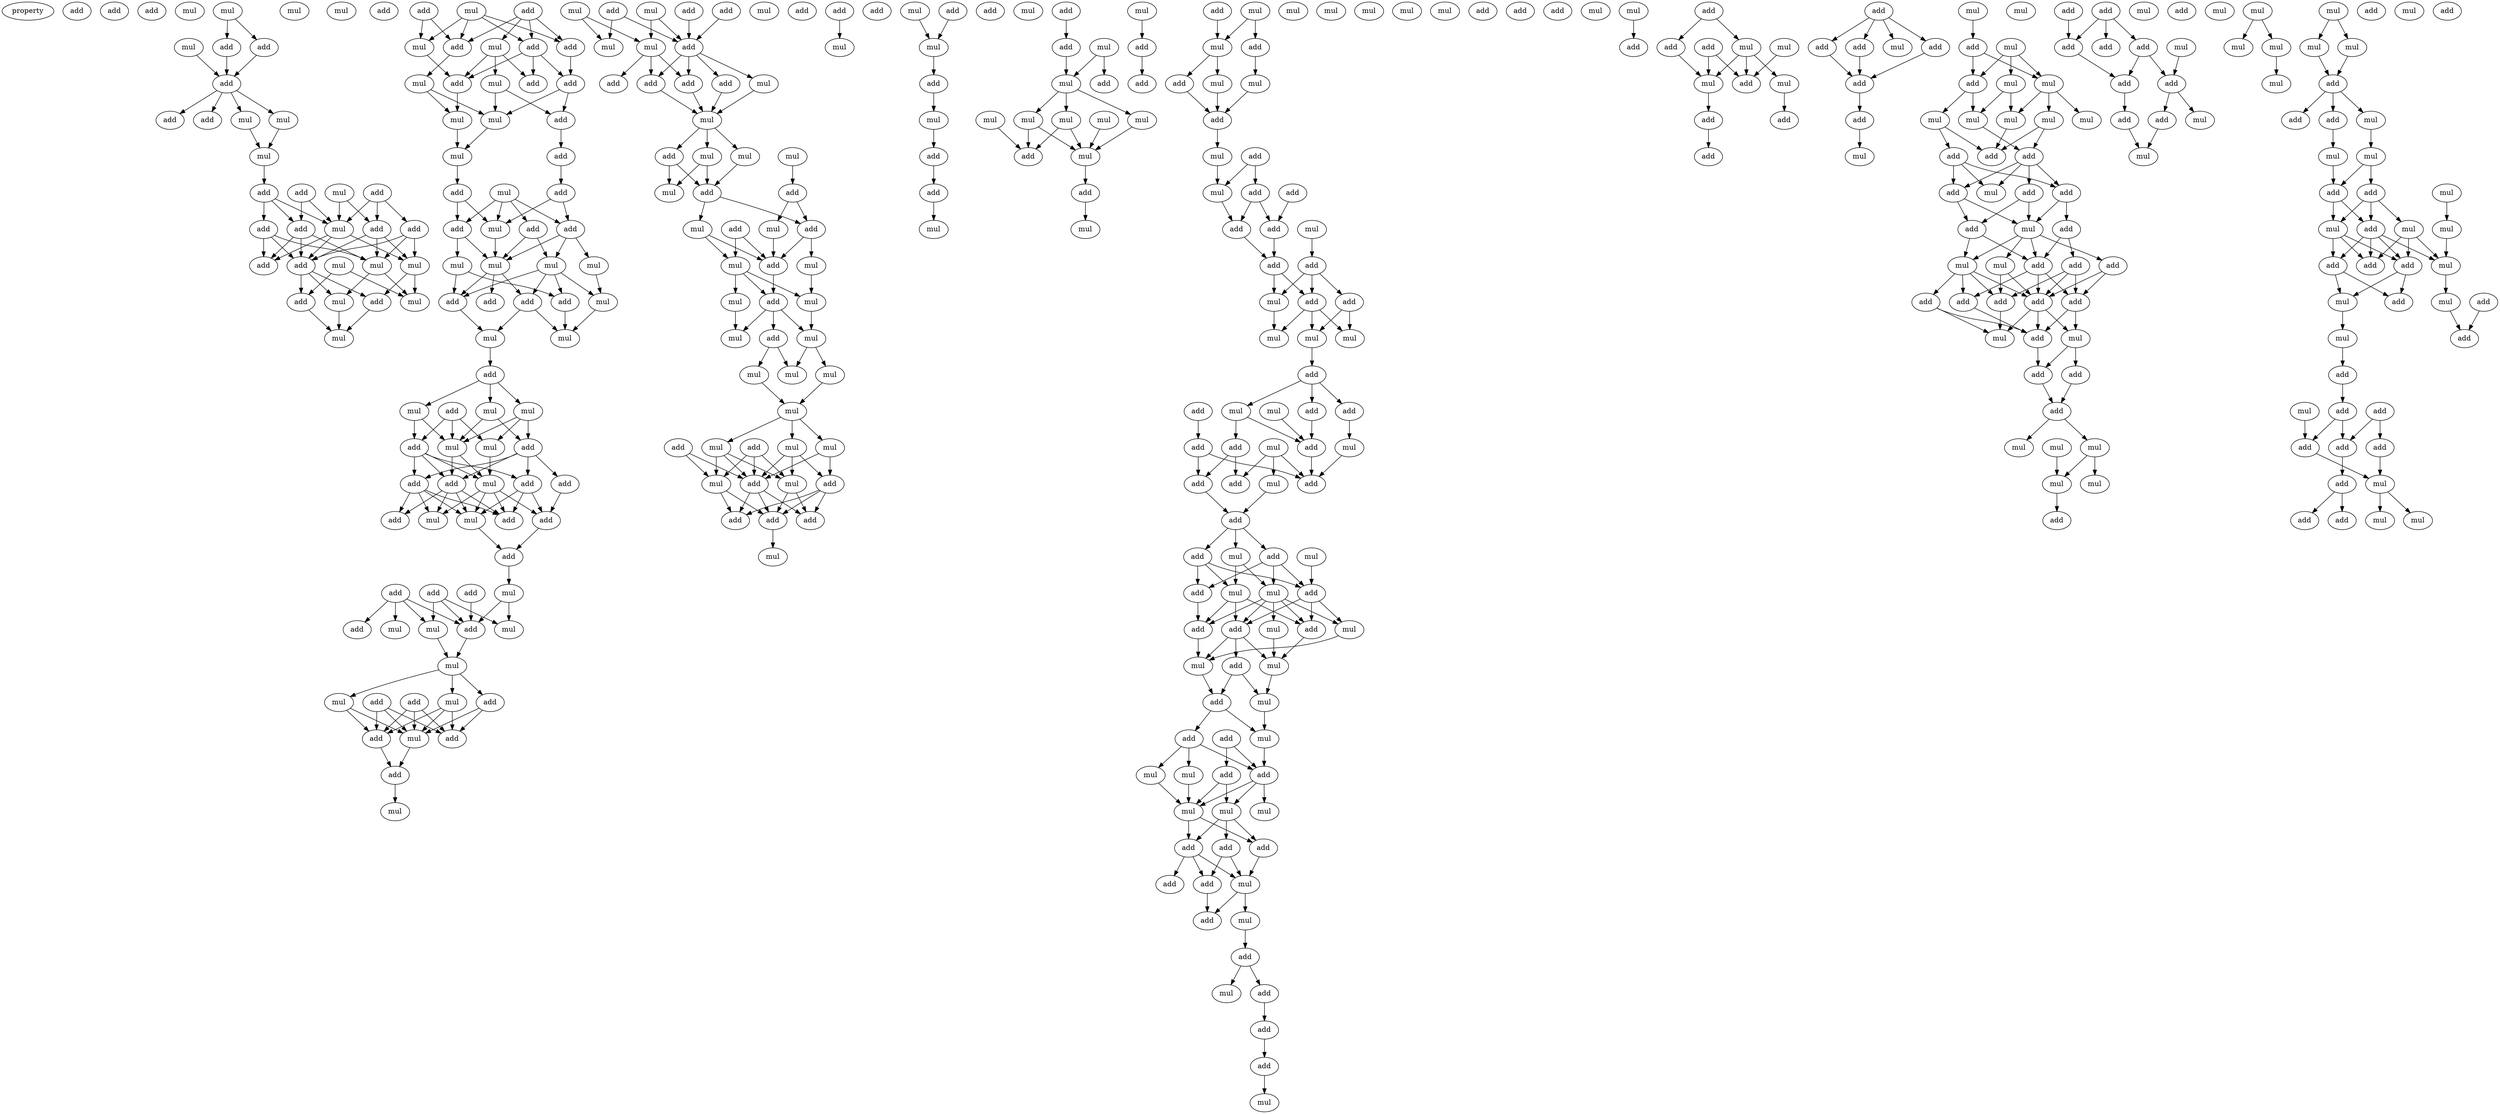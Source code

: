 digraph {
    node [fontcolor=black]
    property [mul=2,lf=1.5]
    0 [ label = add ];
    1 [ label = add ];
    2 [ label = add ];
    3 [ label = mul ];
    4 [ label = mul ];
    5 [ label = mul ];
    6 [ label = mul ];
    7 [ label = add ];
    8 [ label = mul ];
    9 [ label = add ];
    10 [ label = add ];
    11 [ label = add ];
    12 [ label = add ];
    13 [ label = add ];
    14 [ label = mul ];
    15 [ label = mul ];
    16 [ label = mul ];
    17 [ label = add ];
    18 [ label = mul ];
    19 [ label = add ];
    20 [ label = add ];
    21 [ label = add ];
    22 [ label = add ];
    23 [ label = mul ];
    24 [ label = add ];
    25 [ label = add ];
    26 [ label = mul ];
    27 [ label = mul ];
    28 [ label = mul ];
    29 [ label = add ];
    30 [ label = add ];
    31 [ label = mul ];
    32 [ label = mul ];
    33 [ label = add ];
    34 [ label = add ];
    35 [ label = mul ];
    36 [ label = add ];
    37 [ label = add ];
    38 [ label = mul ];
    39 [ label = add ];
    40 [ label = add ];
    41 [ label = mul ];
    42 [ label = mul ];
    43 [ label = add ];
    44 [ label = mul ];
    45 [ label = add ];
    46 [ label = mul ];
    47 [ label = add ];
    48 [ label = add ];
    49 [ label = add ];
    50 [ label = mul ];
    51 [ label = mul ];
    52 [ label = mul ];
    53 [ label = add ];
    54 [ label = add ];
    55 [ label = mul ];
    56 [ label = add ];
    57 [ label = mul ];
    58 [ label = add ];
    59 [ label = add ];
    60 [ label = add ];
    61 [ label = mul ];
    62 [ label = mul ];
    63 [ label = mul ];
    64 [ label = mul ];
    65 [ label = mul ];
    66 [ label = add ];
    67 [ label = add ];
    68 [ label = add ];
    69 [ label = add ];
    70 [ label = mul ];
    71 [ label = mul ];
    72 [ label = add ];
    73 [ label = add ];
    74 [ label = mul ];
    75 [ label = mul ];
    76 [ label = mul ];
    77 [ label = add ];
    78 [ label = add ];
    79 [ label = mul ];
    80 [ label = mul ];
    81 [ label = add ];
    82 [ label = add ];
    83 [ label = add ];
    84 [ label = add ];
    85 [ label = mul ];
    86 [ label = mul ];
    87 [ label = add ];
    88 [ label = add ];
    89 [ label = add ];
    90 [ label = mul ];
    91 [ label = add ];
    92 [ label = add ];
    93 [ label = mul ];
    94 [ label = add ];
    95 [ label = add ];
    96 [ label = add ];
    97 [ label = mul ];
    98 [ label = mul ];
    99 [ label = mul ];
    100 [ label = add ];
    101 [ label = mul ];
    102 [ label = add ];
    103 [ label = add ];
    104 [ label = mul ];
    105 [ label = add ];
    106 [ label = mul ];
    107 [ label = add ];
    108 [ label = add ];
    109 [ label = mul ];
    110 [ label = add ];
    111 [ label = mul ];
    112 [ label = add ];
    113 [ label = mul ];
    114 [ label = add ];
    115 [ label = mul ];
    116 [ label = add ];
    117 [ label = mul ];
    118 [ label = add ];
    119 [ label = mul ];
    120 [ label = mul ];
    121 [ label = add ];
    122 [ label = add ];
    123 [ label = add ];
    124 [ label = add ];
    125 [ label = mul ];
    126 [ label = add ];
    127 [ label = mul ];
    128 [ label = mul ];
    129 [ label = mul ];
    130 [ label = add ];
    131 [ label = add ];
    132 [ label = mul ];
    133 [ label = add ];
    134 [ label = mul ];
    135 [ label = mul ];
    136 [ label = add ];
    137 [ label = add ];
    138 [ label = mul ];
    139 [ label = mul ];
    140 [ label = add ];
    141 [ label = mul ];
    142 [ label = mul ];
    143 [ label = add ];
    144 [ label = mul ];
    145 [ label = mul ];
    146 [ label = mul ];
    147 [ label = mul ];
    148 [ label = mul ];
    149 [ label = mul ];
    150 [ label = add ];
    151 [ label = mul ];
    152 [ label = mul ];
    153 [ label = add ];
    154 [ label = add ];
    155 [ label = mul ];
    156 [ label = mul ];
    157 [ label = add ];
    158 [ label = mul ];
    159 [ label = add ];
    160 [ label = mul ];
    161 [ label = add ];
    162 [ label = add ];
    163 [ label = add ];
    164 [ label = mul ];
    165 [ label = add ];
    166 [ label = add ];
    167 [ label = mul ];
    168 [ label = add ];
    169 [ label = add ];
    170 [ label = mul ];
    171 [ label = mul ];
    172 [ label = add ];
    173 [ label = mul ];
    174 [ label = mul ];
    175 [ label = add ];
    176 [ label = add ];
    177 [ label = add ];
    178 [ label = mul ];
    179 [ label = add ];
    180 [ label = mul ];
    181 [ label = mul ];
    182 [ label = add ];
    183 [ label = mul ];
    184 [ label = mul ];
    185 [ label = mul ];
    186 [ label = mul ];
    187 [ label = mul ];
    188 [ label = add ];
    189 [ label = mul ];
    190 [ label = add ];
    191 [ label = mul ];
    192 [ label = mul ];
    193 [ label = add ];
    194 [ label = mul ];
    195 [ label = mul ];
    196 [ label = add ];
    197 [ label = add ];
    198 [ label = add ];
    199 [ label = mul ];
    200 [ label = mul ];
    201 [ label = mul ];
    202 [ label = add ];
    203 [ label = mul ];
    204 [ label = mul ];
    205 [ label = add ];
    206 [ label = add ];
    207 [ label = mul ];
    208 [ label = add ];
    209 [ label = mul ];
    210 [ label = add ];
    211 [ label = mul ];
    212 [ label = add ];
    213 [ label = add ];
    214 [ label = mul ];
    215 [ label = add ];
    216 [ label = add ];
    217 [ label = add ];
    218 [ label = mul ];
    219 [ label = add ];
    220 [ label = mul ];
    221 [ label = mul ];
    222 [ label = mul ];
    223 [ label = add ];
    224 [ label = mul ];
    225 [ label = mul ];
    226 [ label = add ];
    227 [ label = add ];
    228 [ label = add ];
    229 [ label = mul ];
    230 [ label = add ];
    231 [ label = add ];
    232 [ label = mul ];
    233 [ label = add ];
    234 [ label = add ];
    235 [ label = mul ];
    236 [ label = add ];
    237 [ label = add ];
    238 [ label = add ];
    239 [ label = add ];
    240 [ label = add ];
    241 [ label = mul ];
    242 [ label = mul ];
    243 [ label = add ];
    244 [ label = mul ];
    245 [ label = mul ];
    246 [ label = add ];
    247 [ label = mul ];
    248 [ label = add ];
    249 [ label = add ];
    250 [ label = add ];
    251 [ label = mul ];
    252 [ label = mul ];
    253 [ label = add ];
    254 [ label = mul ];
    255 [ label = add ];
    256 [ label = mul ];
    257 [ label = add ];
    258 [ label = add ];
    259 [ label = mul ];
    260 [ label = mul ];
    261 [ label = add ];
    262 [ label = add ];
    263 [ label = mul ];
    264 [ label = mul ];
    265 [ label = mul ];
    266 [ label = mul ];
    267 [ label = add ];
    268 [ label = add ];
    269 [ label = add ];
    270 [ label = add ];
    271 [ label = add ];
    272 [ label = mul ];
    273 [ label = mul ];
    274 [ label = add ];
    275 [ label = add ];
    276 [ label = mul ];
    277 [ label = add ];
    278 [ label = mul ];
    279 [ label = add ];
    280 [ label = add ];
    281 [ label = add ];
    282 [ label = add ];
    283 [ label = add ];
    284 [ label = mul ];
    285 [ label = mul ];
    286 [ label = mul ];
    287 [ label = add ];
    288 [ label = mul ];
    289 [ label = add ];
    290 [ label = mul ];
    291 [ label = add ];
    292 [ label = add ];
    293 [ label = mul ];
    294 [ label = mul ];
    295 [ label = add ];
    296 [ label = add ];
    297 [ label = add ];
    298 [ label = add ];
    299 [ label = add ];
    300 [ label = add ];
    301 [ label = add ];
    302 [ label = mul ];
    303 [ label = add ];
    304 [ label = add ];
    305 [ label = mul ];
    306 [ label = add ];
    307 [ label = mul ];
    308 [ label = add ];
    309 [ label = mul ];
    310 [ label = mul ];
    311 [ label = add ];
    312 [ label = mul ];
    313 [ label = mul ];
    314 [ label = mul ];
    315 [ label = mul ];
    316 [ label = mul ];
    317 [ label = mul ];
    318 [ label = add ];
    319 [ label = add ];
    320 [ label = add ];
    321 [ label = add ];
    322 [ label = add ];
    323 [ label = mul ];
    324 [ label = add ];
    325 [ label = add ];
    326 [ label = add ];
    327 [ label = mul ];
    328 [ label = mul ];
    329 [ label = add ];
    330 [ label = mul ];
    331 [ label = add ];
    332 [ label = add ];
    333 [ label = add ];
    334 [ label = add ];
    335 [ label = add ];
    336 [ label = add ];
    337 [ label = add ];
    338 [ label = add ];
    339 [ label = mul ];
    340 [ label = mul ];
    341 [ label = add ];
    342 [ label = add ];
    343 [ label = add ];
    344 [ label = mul ];
    345 [ label = mul ];
    346 [ label = mul ];
    347 [ label = mul ];
    348 [ label = mul ];
    349 [ label = mul ];
    350 [ label = add ];
    351 [ label = add ];
    352 [ label = add ];
    353 [ label = add ];
    354 [ label = add ];
    355 [ label = mul ];
    356 [ label = add ];
    357 [ label = add ];
    358 [ label = add ];
    359 [ label = add ];
    360 [ label = add ];
    361 [ label = mul ];
    362 [ label = mul ];
    363 [ label = mul ];
    364 [ label = add ];
    365 [ label = mul ];
    366 [ label = mul ];
    367 [ label = mul ];
    368 [ label = mul ];
    369 [ label = mul ];
    370 [ label = mul ];
    371 [ label = mul ];
    372 [ label = mul ];
    373 [ label = add ];
    374 [ label = add ];
    375 [ label = add ];
    376 [ label = add ];
    377 [ label = mul ];
    378 [ label = mul ];
    379 [ label = mul ];
    380 [ label = add ];
    381 [ label = add ];
    382 [ label = mul ];
    383 [ label = mul ];
    384 [ label = mul ];
    385 [ label = add ];
    386 [ label = mul ];
    387 [ label = add ];
    388 [ label = add ];
    389 [ label = add ];
    390 [ label = mul ];
    391 [ label = mul ];
    392 [ label = add ];
    393 [ label = mul ];
    394 [ label = add ];
    395 [ label = mul ];
    396 [ label = add ];
    397 [ label = add ];
    398 [ label = mul ];
    399 [ label = mul ];
    400 [ label = add ];
    401 [ label = add ];
    402 [ label = add ];
    403 [ label = add ];
    404 [ label = add ];
    405 [ label = mul ];
    406 [ label = add ];
    407 [ label = add ];
    408 [ label = add ];
    409 [ label = mul ];
    410 [ label = add ];
    411 [ label = mul ];
    4 -> 7 [ name = 0 ];
    4 -> 9 [ name = 1 ];
    5 -> 10 [ name = 2 ];
    7 -> 10 [ name = 3 ];
    9 -> 10 [ name = 4 ];
    10 -> 12 [ name = 5 ];
    10 -> 13 [ name = 6 ];
    10 -> 14 [ name = 7 ];
    10 -> 15 [ name = 8 ];
    14 -> 16 [ name = 9 ];
    15 -> 16 [ name = 10 ];
    16 -> 20 [ name = 11 ];
    17 -> 23 [ name = 12 ];
    17 -> 24 [ name = 13 ];
    17 -> 25 [ name = 14 ];
    18 -> 23 [ name = 15 ];
    18 -> 25 [ name = 16 ];
    19 -> 21 [ name = 17 ];
    19 -> 23 [ name = 18 ];
    20 -> 21 [ name = 19 ];
    20 -> 22 [ name = 20 ];
    20 -> 23 [ name = 21 ];
    21 -> 28 [ name = 22 ];
    21 -> 29 [ name = 23 ];
    21 -> 30 [ name = 24 ];
    22 -> 28 [ name = 25 ];
    22 -> 29 [ name = 26 ];
    22 -> 30 [ name = 27 ];
    23 -> 27 [ name = 28 ];
    23 -> 29 [ name = 29 ];
    23 -> 30 [ name = 30 ];
    24 -> 27 [ name = 31 ];
    24 -> 28 [ name = 32 ];
    24 -> 29 [ name = 33 ];
    25 -> 27 [ name = 34 ];
    25 -> 28 [ name = 35 ];
    25 -> 29 [ name = 36 ];
    26 -> 32 [ name = 37 ];
    26 -> 34 [ name = 38 ];
    27 -> 32 [ name = 39 ];
    27 -> 33 [ name = 40 ];
    28 -> 31 [ name = 41 ];
    28 -> 32 [ name = 42 ];
    29 -> 31 [ name = 43 ];
    29 -> 33 [ name = 44 ];
    29 -> 34 [ name = 45 ];
    31 -> 35 [ name = 46 ];
    33 -> 35 [ name = 47 ];
    34 -> 35 [ name = 48 ];
    36 -> 39 [ name = 49 ];
    36 -> 40 [ name = 50 ];
    36 -> 41 [ name = 51 ];
    36 -> 43 [ name = 52 ];
    37 -> 39 [ name = 53 ];
    37 -> 42 [ name = 54 ];
    38 -> 39 [ name = 55 ];
    38 -> 40 [ name = 56 ];
    38 -> 42 [ name = 57 ];
    38 -> 43 [ name = 58 ];
    39 -> 44 [ name = 59 ];
    40 -> 45 [ name = 60 ];
    41 -> 46 [ name = 61 ];
    41 -> 47 [ name = 62 ];
    41 -> 48 [ name = 63 ];
    42 -> 48 [ name = 64 ];
    43 -> 45 [ name = 65 ];
    43 -> 47 [ name = 66 ];
    43 -> 48 [ name = 67 ];
    44 -> 50 [ name = 68 ];
    44 -> 51 [ name = 69 ];
    45 -> 49 [ name = 70 ];
    45 -> 51 [ name = 71 ];
    46 -> 49 [ name = 72 ];
    46 -> 51 [ name = 73 ];
    48 -> 50 [ name = 74 ];
    49 -> 53 [ name = 75 ];
    50 -> 52 [ name = 76 ];
    51 -> 52 [ name = 77 ];
    52 -> 54 [ name = 78 ];
    53 -> 56 [ name = 79 ];
    54 -> 57 [ name = 80 ];
    54 -> 58 [ name = 81 ];
    55 -> 57 [ name = 82 ];
    55 -> 58 [ name = 83 ];
    55 -> 59 [ name = 84 ];
    55 -> 60 [ name = 85 ];
    56 -> 57 [ name = 86 ];
    56 -> 60 [ name = 87 ];
    57 -> 62 [ name = 88 ];
    58 -> 62 [ name = 89 ];
    58 -> 63 [ name = 90 ];
    59 -> 62 [ name = 91 ];
    59 -> 64 [ name = 92 ];
    60 -> 61 [ name = 93 ];
    60 -> 62 [ name = 94 ];
    60 -> 64 [ name = 95 ];
    61 -> 65 [ name = 96 ];
    62 -> 66 [ name = 97 ];
    62 -> 68 [ name = 98 ];
    62 -> 69 [ name = 99 ];
    63 -> 67 [ name = 100 ];
    63 -> 68 [ name = 101 ];
    64 -> 65 [ name = 102 ];
    64 -> 66 [ name = 103 ];
    64 -> 67 [ name = 104 ];
    64 -> 68 [ name = 105 ];
    65 -> 70 [ name = 106 ];
    66 -> 70 [ name = 107 ];
    66 -> 71 [ name = 108 ];
    67 -> 70 [ name = 109 ];
    68 -> 71 [ name = 110 ];
    71 -> 72 [ name = 111 ];
    72 -> 74 [ name = 112 ];
    72 -> 75 [ name = 113 ];
    72 -> 76 [ name = 114 ];
    73 -> 77 [ name = 115 ];
    73 -> 79 [ name = 116 ];
    73 -> 80 [ name = 117 ];
    74 -> 77 [ name = 118 ];
    74 -> 80 [ name = 119 ];
    75 -> 78 [ name = 120 ];
    75 -> 80 [ name = 121 ];
    76 -> 78 [ name = 122 ];
    76 -> 79 [ name = 123 ];
    76 -> 80 [ name = 124 ];
    77 -> 82 [ name = 125 ];
    77 -> 83 [ name = 126 ];
    77 -> 84 [ name = 127 ];
    77 -> 85 [ name = 128 ];
    78 -> 81 [ name = 129 ];
    78 -> 82 [ name = 130 ];
    78 -> 83 [ name = 131 ];
    78 -> 84 [ name = 132 ];
    79 -> 85 [ name = 133 ];
    80 -> 84 [ name = 134 ];
    80 -> 85 [ name = 135 ];
    81 -> 88 [ name = 136 ];
    82 -> 86 [ name = 137 ];
    82 -> 87 [ name = 138 ];
    82 -> 89 [ name = 139 ];
    82 -> 90 [ name = 140 ];
    83 -> 87 [ name = 141 ];
    83 -> 88 [ name = 142 ];
    83 -> 90 [ name = 143 ];
    84 -> 86 [ name = 144 ];
    84 -> 87 [ name = 145 ];
    84 -> 89 [ name = 146 ];
    84 -> 90 [ name = 147 ];
    85 -> 86 [ name = 148 ];
    85 -> 87 [ name = 149 ];
    85 -> 88 [ name = 150 ];
    85 -> 90 [ name = 151 ];
    88 -> 91 [ name = 152 ];
    90 -> 91 [ name = 153 ];
    91 -> 93 [ name = 154 ];
    92 -> 96 [ name = 155 ];
    92 -> 97 [ name = 156 ];
    92 -> 99 [ name = 157 ];
    92 -> 100 [ name = 158 ];
    93 -> 96 [ name = 159 ];
    93 -> 98 [ name = 160 ];
    94 -> 96 [ name = 161 ];
    95 -> 96 [ name = 162 ];
    95 -> 98 [ name = 163 ];
    95 -> 99 [ name = 164 ];
    96 -> 101 [ name = 165 ];
    99 -> 101 [ name = 166 ];
    101 -> 102 [ name = 167 ];
    101 -> 104 [ name = 168 ];
    101 -> 106 [ name = 169 ];
    102 -> 107 [ name = 170 ];
    102 -> 109 [ name = 171 ];
    103 -> 107 [ name = 172 ];
    103 -> 108 [ name = 173 ];
    103 -> 109 [ name = 174 ];
    104 -> 108 [ name = 175 ];
    104 -> 109 [ name = 176 ];
    105 -> 107 [ name = 177 ];
    105 -> 108 [ name = 178 ];
    105 -> 109 [ name = 179 ];
    106 -> 107 [ name = 180 ];
    106 -> 108 [ name = 181 ];
    106 -> 109 [ name = 182 ];
    108 -> 110 [ name = 183 ];
    109 -> 110 [ name = 184 ];
    110 -> 111 [ name = 185 ];
    112 -> 117 [ name = 186 ];
    112 -> 118 [ name = 187 ];
    113 -> 118 [ name = 188 ];
    113 -> 119 [ name = 189 ];
    114 -> 118 [ name = 190 ];
    115 -> 117 [ name = 191 ];
    115 -> 119 [ name = 192 ];
    116 -> 118 [ name = 193 ];
    118 -> 120 [ name = 194 ];
    118 -> 121 [ name = 195 ];
    118 -> 122 [ name = 196 ];
    118 -> 124 [ name = 197 ];
    119 -> 121 [ name = 198 ];
    119 -> 122 [ name = 199 ];
    119 -> 123 [ name = 200 ];
    120 -> 125 [ name = 201 ];
    121 -> 125 [ name = 202 ];
    122 -> 125 [ name = 203 ];
    124 -> 125 [ name = 204 ];
    125 -> 126 [ name = 205 ];
    125 -> 127 [ name = 206 ];
    125 -> 128 [ name = 207 ];
    126 -> 130 [ name = 208 ];
    126 -> 132 [ name = 209 ];
    127 -> 130 [ name = 210 ];
    127 -> 132 [ name = 211 ];
    128 -> 130 [ name = 212 ];
    129 -> 131 [ name = 213 ];
    130 -> 134 [ name = 214 ];
    130 -> 136 [ name = 215 ];
    131 -> 135 [ name = 216 ];
    131 -> 136 [ name = 217 ];
    133 -> 137 [ name = 218 ];
    133 -> 138 [ name = 219 ];
    134 -> 137 [ name = 220 ];
    134 -> 138 [ name = 221 ];
    135 -> 137 [ name = 222 ];
    136 -> 137 [ name = 223 ];
    136 -> 139 [ name = 224 ];
    137 -> 140 [ name = 225 ];
    138 -> 140 [ name = 226 ];
    138 -> 141 [ name = 227 ];
    138 -> 142 [ name = 228 ];
    139 -> 141 [ name = 229 ];
    140 -> 143 [ name = 230 ];
    140 -> 144 [ name = 231 ];
    140 -> 145 [ name = 232 ];
    141 -> 145 [ name = 233 ];
    142 -> 144 [ name = 234 ];
    143 -> 148 [ name = 235 ];
    143 -> 149 [ name = 236 ];
    145 -> 147 [ name = 237 ];
    145 -> 149 [ name = 238 ];
    147 -> 151 [ name = 239 ];
    148 -> 151 [ name = 240 ];
    151 -> 152 [ name = 241 ];
    151 -> 155 [ name = 242 ];
    151 -> 156 [ name = 243 ];
    152 -> 157 [ name = 244 ];
    152 -> 158 [ name = 245 ];
    152 -> 160 [ name = 246 ];
    153 -> 157 [ name = 247 ];
    153 -> 158 [ name = 248 ];
    153 -> 160 [ name = 249 ];
    154 -> 157 [ name = 250 ];
    154 -> 160 [ name = 251 ];
    155 -> 157 [ name = 252 ];
    155 -> 158 [ name = 253 ];
    155 -> 159 [ name = 254 ];
    156 -> 157 [ name = 255 ];
    156 -> 159 [ name = 256 ];
    157 -> 161 [ name = 257 ];
    157 -> 162 [ name = 258 ];
    157 -> 163 [ name = 259 ];
    158 -> 161 [ name = 260 ];
    158 -> 163 [ name = 261 ];
    159 -> 161 [ name = 262 ];
    159 -> 162 [ name = 263 ];
    159 -> 163 [ name = 264 ];
    160 -> 161 [ name = 265 ];
    160 -> 162 [ name = 266 ];
    161 -> 164 [ name = 267 ];
    165 -> 170 [ name = 268 ];
    167 -> 171 [ name = 269 ];
    169 -> 171 [ name = 270 ];
    171 -> 172 [ name = 271 ];
    172 -> 173 [ name = 272 ];
    173 -> 175 [ name = 273 ];
    175 -> 176 [ name = 274 ];
    176 -> 178 [ name = 275 ];
    177 -> 179 [ name = 276 ];
    179 -> 181 [ name = 277 ];
    180 -> 181 [ name = 278 ];
    180 -> 182 [ name = 279 ];
    181 -> 184 [ name = 280 ];
    181 -> 186 [ name = 281 ];
    181 -> 187 [ name = 282 ];
    183 -> 188 [ name = 283 ];
    184 -> 188 [ name = 284 ];
    184 -> 189 [ name = 285 ];
    185 -> 189 [ name = 286 ];
    186 -> 188 [ name = 287 ];
    186 -> 189 [ name = 288 ];
    187 -> 189 [ name = 289 ];
    189 -> 190 [ name = 290 ];
    190 -> 191 [ name = 291 ];
    192 -> 193 [ name = 292 ];
    193 -> 196 [ name = 293 ];
    194 -> 198 [ name = 294 ];
    194 -> 199 [ name = 295 ];
    197 -> 199 [ name = 296 ];
    198 -> 204 [ name = 297 ];
    199 -> 202 [ name = 298 ];
    199 -> 203 [ name = 299 ];
    202 -> 205 [ name = 300 ];
    203 -> 205 [ name = 301 ];
    204 -> 205 [ name = 302 ];
    205 -> 207 [ name = 303 ];
    206 -> 209 [ name = 304 ];
    206 -> 210 [ name = 305 ];
    207 -> 209 [ name = 306 ];
    208 -> 213 [ name = 307 ];
    209 -> 212 [ name = 308 ];
    210 -> 212 [ name = 309 ];
    210 -> 213 [ name = 310 ];
    212 -> 215 [ name = 311 ];
    213 -> 215 [ name = 312 ];
    214 -> 216 [ name = 313 ];
    215 -> 218 [ name = 314 ];
    215 -> 219 [ name = 315 ];
    216 -> 217 [ name = 316 ];
    216 -> 218 [ name = 317 ];
    216 -> 219 [ name = 318 ];
    217 -> 220 [ name = 319 ];
    217 -> 222 [ name = 320 ];
    218 -> 221 [ name = 321 ];
    219 -> 220 [ name = 322 ];
    219 -> 221 [ name = 323 ];
    219 -> 222 [ name = 324 ];
    222 -> 223 [ name = 325 ];
    223 -> 225 [ name = 326 ];
    223 -> 226 [ name = 327 ];
    223 -> 227 [ name = 328 ];
    224 -> 233 [ name = 329 ];
    225 -> 231 [ name = 330 ];
    225 -> 233 [ name = 331 ];
    226 -> 229 [ name = 332 ];
    227 -> 233 [ name = 333 ];
    228 -> 230 [ name = 334 ];
    229 -> 234 [ name = 335 ];
    230 -> 234 [ name = 336 ];
    230 -> 236 [ name = 337 ];
    231 -> 236 [ name = 338 ];
    231 -> 237 [ name = 339 ];
    232 -> 234 [ name = 340 ];
    232 -> 235 [ name = 341 ];
    232 -> 237 [ name = 342 ];
    233 -> 234 [ name = 343 ];
    235 -> 238 [ name = 344 ];
    236 -> 238 [ name = 345 ];
    238 -> 239 [ name = 346 ];
    238 -> 240 [ name = 347 ];
    238 -> 241 [ name = 348 ];
    239 -> 243 [ name = 349 ];
    239 -> 244 [ name = 350 ];
    239 -> 246 [ name = 351 ];
    240 -> 243 [ name = 352 ];
    240 -> 245 [ name = 353 ];
    240 -> 246 [ name = 354 ];
    241 -> 244 [ name = 355 ];
    241 -> 245 [ name = 356 ];
    242 -> 246 [ name = 357 ];
    243 -> 249 [ name = 358 ];
    244 -> 247 [ name = 359 ];
    244 -> 248 [ name = 360 ];
    244 -> 249 [ name = 361 ];
    244 -> 250 [ name = 362 ];
    244 -> 251 [ name = 363 ];
    245 -> 248 [ name = 364 ];
    245 -> 249 [ name = 365 ];
    245 -> 250 [ name = 366 ];
    246 -> 247 [ name = 367 ];
    246 -> 248 [ name = 368 ];
    246 -> 250 [ name = 369 ];
    247 -> 252 [ name = 370 ];
    248 -> 252 [ name = 371 ];
    248 -> 253 [ name = 372 ];
    248 -> 254 [ name = 373 ];
    249 -> 252 [ name = 374 ];
    250 -> 254 [ name = 375 ];
    251 -> 254 [ name = 376 ];
    252 -> 255 [ name = 377 ];
    253 -> 255 [ name = 378 ];
    253 -> 256 [ name = 379 ];
    254 -> 256 [ name = 380 ];
    255 -> 257 [ name = 381 ];
    255 -> 259 [ name = 382 ];
    256 -> 259 [ name = 383 ];
    257 -> 260 [ name = 384 ];
    257 -> 262 [ name = 385 ];
    257 -> 263 [ name = 386 ];
    258 -> 261 [ name = 387 ];
    258 -> 262 [ name = 388 ];
    259 -> 262 [ name = 389 ];
    260 -> 266 [ name = 390 ];
    261 -> 264 [ name = 391 ];
    261 -> 266 [ name = 392 ];
    262 -> 264 [ name = 393 ];
    262 -> 265 [ name = 394 ];
    262 -> 266 [ name = 395 ];
    263 -> 266 [ name = 396 ];
    264 -> 267 [ name = 397 ];
    264 -> 268 [ name = 398 ];
    264 -> 269 [ name = 399 ];
    266 -> 268 [ name = 400 ];
    266 -> 269 [ name = 401 ];
    267 -> 270 [ name = 402 ];
    267 -> 272 [ name = 403 ];
    268 -> 270 [ name = 404 ];
    268 -> 271 [ name = 405 ];
    268 -> 272 [ name = 406 ];
    269 -> 272 [ name = 407 ];
    270 -> 274 [ name = 408 ];
    272 -> 273 [ name = 409 ];
    272 -> 274 [ name = 410 ];
    273 -> 275 [ name = 411 ];
    275 -> 276 [ name = 412 ];
    275 -> 277 [ name = 413 ];
    277 -> 280 [ name = 414 ];
    280 -> 282 [ name = 415 ];
    282 -> 284 [ name = 416 ];
    286 -> 289 [ name = 417 ];
    287 -> 290 [ name = 418 ];
    287 -> 291 [ name = 419 ];
    288 -> 295 [ name = 420 ];
    290 -> 293 [ name = 421 ];
    290 -> 294 [ name = 422 ];
    290 -> 295 [ name = 423 ];
    291 -> 293 [ name = 424 ];
    292 -> 293 [ name = 425 ];
    292 -> 295 [ name = 426 ];
    293 -> 296 [ name = 427 ];
    294 -> 297 [ name = 428 ];
    296 -> 299 [ name = 429 ];
    298 -> 300 [ name = 430 ];
    298 -> 301 [ name = 431 ];
    298 -> 302 [ name = 432 ];
    298 -> 303 [ name = 433 ];
    300 -> 304 [ name = 434 ];
    301 -> 304 [ name = 435 ];
    303 -> 304 [ name = 436 ];
    304 -> 306 [ name = 437 ];
    305 -> 308 [ name = 438 ];
    306 -> 307 [ name = 439 ];
    308 -> 311 [ name = 440 ];
    308 -> 312 [ name = 441 ];
    309 -> 310 [ name = 442 ];
    309 -> 311 [ name = 443 ];
    309 -> 312 [ name = 444 ];
    310 -> 314 [ name = 445 ];
    310 -> 316 [ name = 446 ];
    311 -> 313 [ name = 447 ];
    311 -> 314 [ name = 448 ];
    312 -> 315 [ name = 449 ];
    312 -> 316 [ name = 450 ];
    312 -> 317 [ name = 451 ];
    313 -> 319 [ name = 452 ];
    313 -> 320 [ name = 453 ];
    314 -> 318 [ name = 454 ];
    315 -> 318 [ name = 455 ];
    315 -> 319 [ name = 456 ];
    316 -> 319 [ name = 457 ];
    318 -> 321 [ name = 458 ];
    318 -> 322 [ name = 459 ];
    318 -> 323 [ name = 460 ];
    318 -> 324 [ name = 461 ];
    320 -> 321 [ name = 462 ];
    320 -> 323 [ name = 463 ];
    320 -> 324 [ name = 464 ];
    321 -> 326 [ name = 465 ];
    321 -> 327 [ name = 466 ];
    322 -> 326 [ name = 467 ];
    322 -> 327 [ name = 468 ];
    324 -> 325 [ name = 469 ];
    324 -> 327 [ name = 470 ];
    325 -> 329 [ name = 471 ];
    325 -> 332 [ name = 472 ];
    326 -> 328 [ name = 473 ];
    326 -> 332 [ name = 474 ];
    327 -> 328 [ name = 475 ];
    327 -> 330 [ name = 476 ];
    327 -> 331 [ name = 477 ];
    327 -> 332 [ name = 478 ];
    328 -> 333 [ name = 479 ];
    328 -> 334 [ name = 480 ];
    328 -> 335 [ name = 481 ];
    328 -> 336 [ name = 482 ];
    329 -> 333 [ name = 483 ];
    329 -> 335 [ name = 484 ];
    329 -> 337 [ name = 485 ];
    330 -> 333 [ name = 486 ];
    330 -> 335 [ name = 487 ];
    331 -> 333 [ name = 488 ];
    331 -> 337 [ name = 489 ];
    332 -> 333 [ name = 490 ];
    332 -> 336 [ name = 491 ];
    332 -> 337 [ name = 492 ];
    333 -> 338 [ name = 493 ];
    333 -> 339 [ name = 494 ];
    333 -> 340 [ name = 495 ];
    334 -> 338 [ name = 496 ];
    334 -> 340 [ name = 497 ];
    335 -> 340 [ name = 498 ];
    336 -> 338 [ name = 499 ];
    337 -> 338 [ name = 500 ];
    337 -> 339 [ name = 501 ];
    338 -> 341 [ name = 502 ];
    339 -> 341 [ name = 503 ];
    339 -> 342 [ name = 504 ];
    341 -> 343 [ name = 505 ];
    342 -> 343 [ name = 506 ];
    343 -> 344 [ name = 507 ];
    343 -> 345 [ name = 508 ];
    345 -> 347 [ name = 509 ];
    345 -> 348 [ name = 510 ];
    346 -> 347 [ name = 511 ];
    347 -> 350 [ name = 512 ];
    351 -> 353 [ name = 513 ];
    351 -> 354 [ name = 514 ];
    351 -> 356 [ name = 515 ];
    352 -> 353 [ name = 516 ];
    353 -> 358 [ name = 517 ];
    355 -> 357 [ name = 518 ];
    356 -> 357 [ name = 519 ];
    356 -> 358 [ name = 520 ];
    357 -> 360 [ name = 521 ];
    357 -> 361 [ name = 522 ];
    358 -> 359 [ name = 523 ];
    359 -> 363 [ name = 524 ];
    360 -> 363 [ name = 525 ];
    366 -> 367 [ name = 526 ];
    366 -> 368 [ name = 527 ];
    368 -> 370 [ name = 528 ];
    369 -> 371 [ name = 529 ];
    369 -> 372 [ name = 530 ];
    371 -> 373 [ name = 531 ];
    372 -> 373 [ name = 532 ];
    373 -> 375 [ name = 533 ];
    373 -> 376 [ name = 534 ];
    373 -> 377 [ name = 535 ];
    376 -> 379 [ name = 536 ];
    377 -> 378 [ name = 537 ];
    378 -> 380 [ name = 538 ];
    378 -> 381 [ name = 539 ];
    379 -> 381 [ name = 540 ];
    380 -> 384 [ name = 541 ];
    380 -> 385 [ name = 542 ];
    380 -> 386 [ name = 543 ];
    381 -> 384 [ name = 544 ];
    381 -> 385 [ name = 545 ];
    382 -> 383 [ name = 546 ];
    383 -> 390 [ name = 547 ];
    384 -> 387 [ name = 548 ];
    384 -> 388 [ name = 549 ];
    384 -> 389 [ name = 550 ];
    385 -> 387 [ name = 551 ];
    385 -> 388 [ name = 552 ];
    385 -> 389 [ name = 553 ];
    385 -> 390 [ name = 554 ];
    386 -> 387 [ name = 555 ];
    386 -> 388 [ name = 556 ];
    386 -> 390 [ name = 557 ];
    388 -> 391 [ name = 558 ];
    388 -> 392 [ name = 559 ];
    389 -> 391 [ name = 560 ];
    389 -> 392 [ name = 561 ];
    390 -> 393 [ name = 562 ];
    391 -> 395 [ name = 563 ];
    393 -> 396 [ name = 564 ];
    394 -> 396 [ name = 565 ];
    395 -> 397 [ name = 566 ];
    397 -> 401 [ name = 567 ];
    398 -> 404 [ name = 568 ];
    400 -> 402 [ name = 569 ];
    400 -> 403 [ name = 570 ];
    401 -> 402 [ name = 571 ];
    401 -> 404 [ name = 572 ];
    402 -> 406 [ name = 573 ];
    403 -> 405 [ name = 574 ];
    404 -> 405 [ name = 575 ];
    405 -> 409 [ name = 576 ];
    405 -> 411 [ name = 577 ];
    406 -> 408 [ name = 578 ];
    406 -> 410 [ name = 579 ];
}

